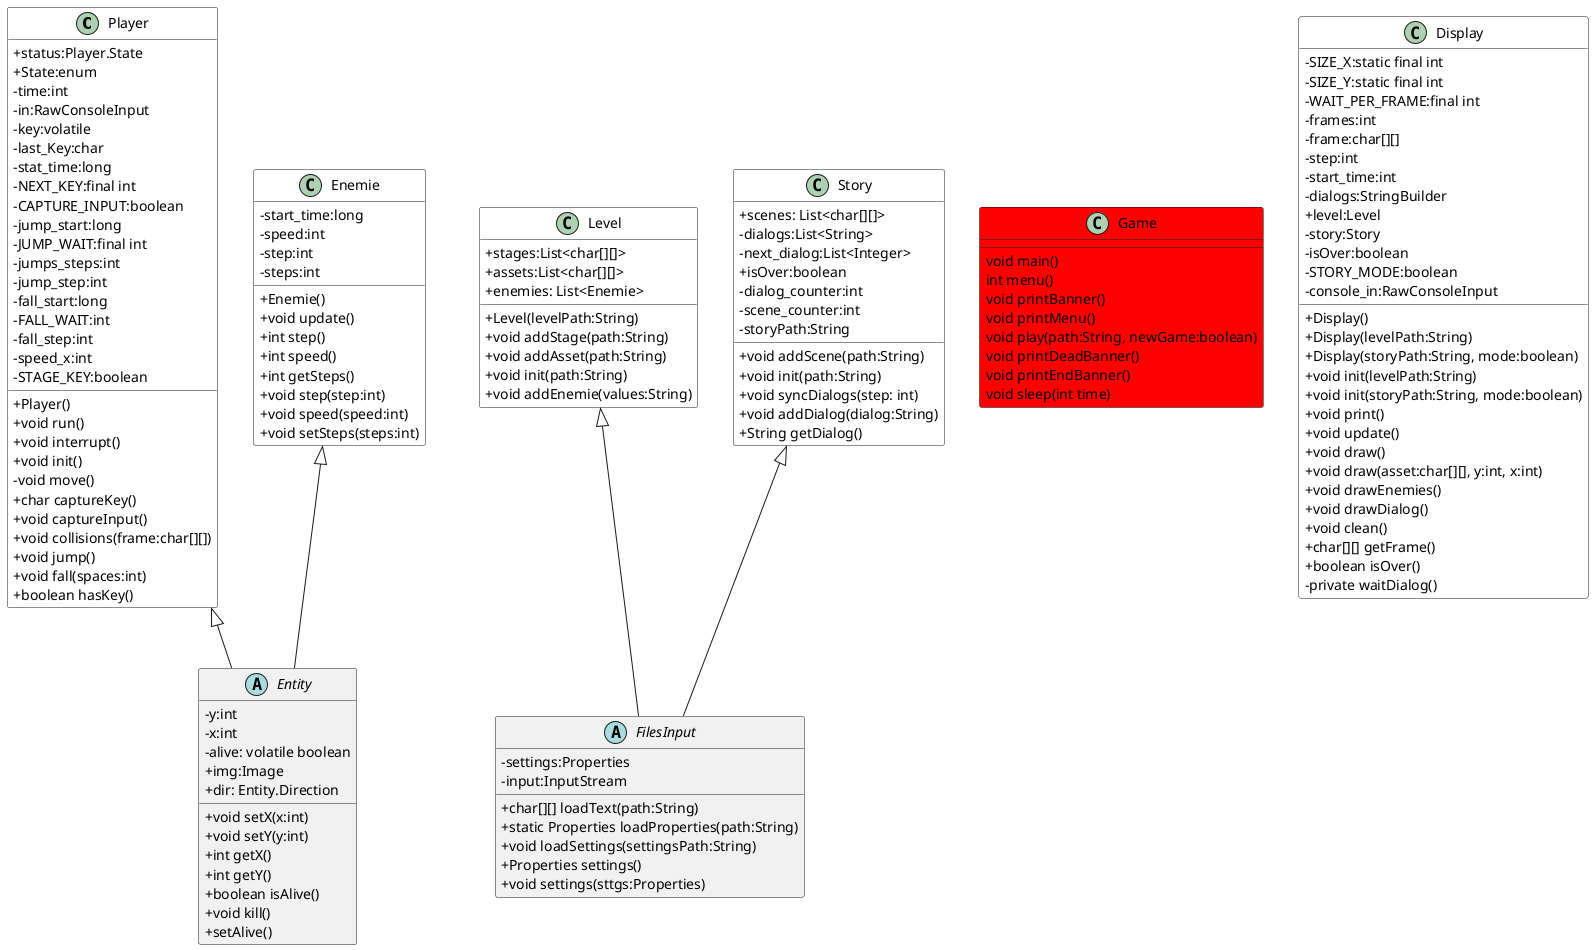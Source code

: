 @startuml
skinparam classAttributeIconSize 0
Player <|-- Entity
Enemie <|-- Entity
Level <|-- FilesInput
Story <|-- FilesInput
class Game #red{
	void main()
	int menu()
	void printBanner()
	void printMenu()
	void play(path:String, newGame:boolean)
	void printDeadBanner()
	void printEndBanner()
	void sleep(int time)
}
abstract class Entity{
	-y:int
	-x:int
	-alive: volatile boolean
	+img:Image
	+dir: Entity.Direction
	+void setX(x:int)
	+void setY(y:int)
	+int getX()
	+int getY()
	+boolean isAlive()
	+void kill()
	+setAlive()
}
class Player #white{
	+status:Player.State
	+State:enum
	-time:int
	-in:RawConsoleInput
	-key:volatile
	-last_Key:char
	-stat_time:long
	-NEXT_KEY:final int
	-CAPTURE_INPUT:boolean
	-jump_start:long
	-JUMP_WAIT:final int
	-jumps_steps:int
	-jump_step:int
	-fall_start:long
	-FALL_WAIT:int
	-fall_step:int
	-speed_x:int
	-STAGE_KEY:boolean
	+Player()
	+void run()
	+void interrupt()
	+void init()
	-void move()
	+char captureKey()
	+void captureInput()
	+void collisions(frame:char[][])
	+void jump()
	+void fall(spaces:int)
	+boolean hasKey()
}

class Display #white{
	-SIZE_X:static final int
	-SIZE_Y:static final int
	-WAIT_PER_FRAME:final int
	-frames:int
	-frame:char[][]
	-step:int
	-start_time:int
	-dialogs:StringBuilder
	+level:Level
	-story:Story
	-isOver:boolean
	-STORY_MODE:boolean
	-console_in:RawConsoleInput
	+Display()
	+Display(levelPath:String)
	+Display(storyPath:String, mode:boolean)
	+void init(levelPath:String)
	+void init(storyPath:String, mode:boolean)
	+void print()
	+void update()
	+void draw()
	+void draw(asset:char[][], y:int, x:int)
	+void drawEnemies()
	+void drawDialog()
	+void clean()
	+char[][] getFrame()
	+boolean isOver()
	-private waitDialog()
}

class Story #white{
	+scenes: List<char[][]>
	-dialogs:List<String>
	-next_dialog:List<Integer>
	+isOver:boolean
	-dialog_counter:int
	-scene_counter:int
	-storyPath:String
	+void addScene(path:String)
	+void init(path:String)
	+void syncDialogs(step: int)
	+void addDialog(dialog:String)
	+String getDialog()
}

class Level #white{
	+stages:List<char[][]>
	+assets:List<char[][]>
	+enemies: List<Enemie>
	+Level(levelPath:String)
	+void addStage(path:String)
	+void addAsset(path:String)
	+void init(path:String)
	+void addEnemie(values:String)
}

abstract class FilesInput {
	-settings:Properties 
	-input:InputStream
	+char[][] loadText(path:String)
	+static Properties loadProperties(path:String)
	+void loadSettings(settingsPath:String)
	+Properties settings()
	+void settings(sttgs:Properties)
}
class Enemie #white{
	-start_time:long
	-speed:int
	-step:int
	-steps:int
	+Enemie()
	+void update()
	+int step()
	+int speed()
	+int getSteps()
	+void step(step:int)
	+void speed(speed:int)
	+void setSteps(steps:int)
}
@enduml